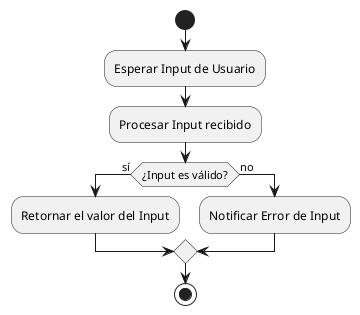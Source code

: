 @startuml CasoDeUsoInputDeUsuario

start
:Esperar Input de Usuario;
:Procesar Input recibido;
if (¿Input es válido?) then (sí)
    :Retornar el valor del Input;
else (no)
    :Notificar Error de Input;
endif
stop

@enduml
